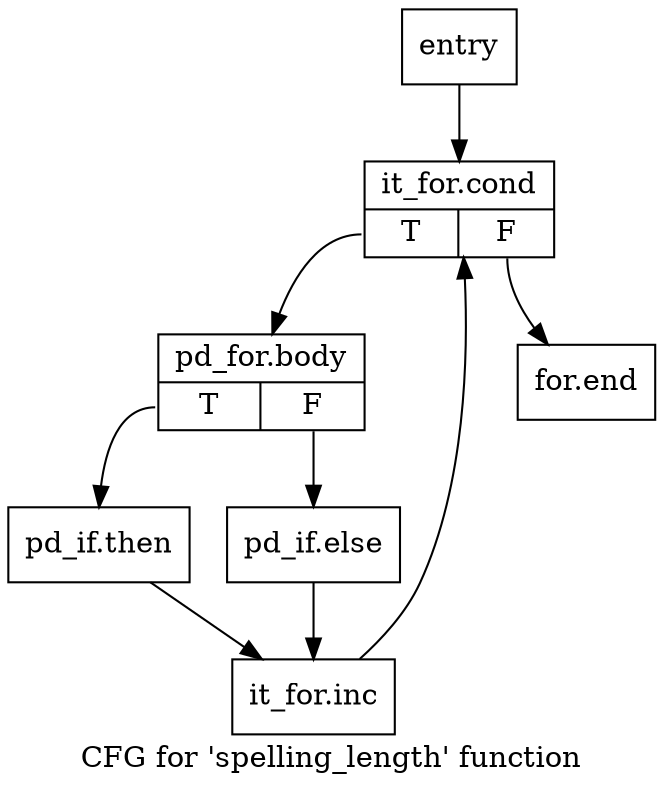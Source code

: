 digraph "CFG for 'spelling_length' function" {
	label="CFG for 'spelling_length' function";

	Node0x27fc210 [shape=record,label="{entry}"];
	Node0x27fc210 -> Node0x27fc260;
	Node0x27fc260 [shape=record,label="{it_for.cond|{<s0>T|<s1>F}}"];
	Node0x27fc260:s0 -> Node0x27fc2b0;
	Node0x27fc260:s1 -> Node0x27fc3f0;
	Node0x27fc2b0 [shape=record,label="{pd_for.body|{<s0>T|<s1>F}}"];
	Node0x27fc2b0:s0 -> Node0x27fc300;
	Node0x27fc2b0:s1 -> Node0x27fc350;
	Node0x27fc300 [shape=record,label="{pd_if.then}"];
	Node0x27fc300 -> Node0x27fc3a0;
	Node0x27fc350 [shape=record,label="{pd_if.else}"];
	Node0x27fc350 -> Node0x27fc3a0;
	Node0x27fc3a0 [shape=record,label="{it_for.inc}"];
	Node0x27fc3a0 -> Node0x27fc260;
	Node0x27fc3f0 [shape=record,label="{for.end}"];
}
